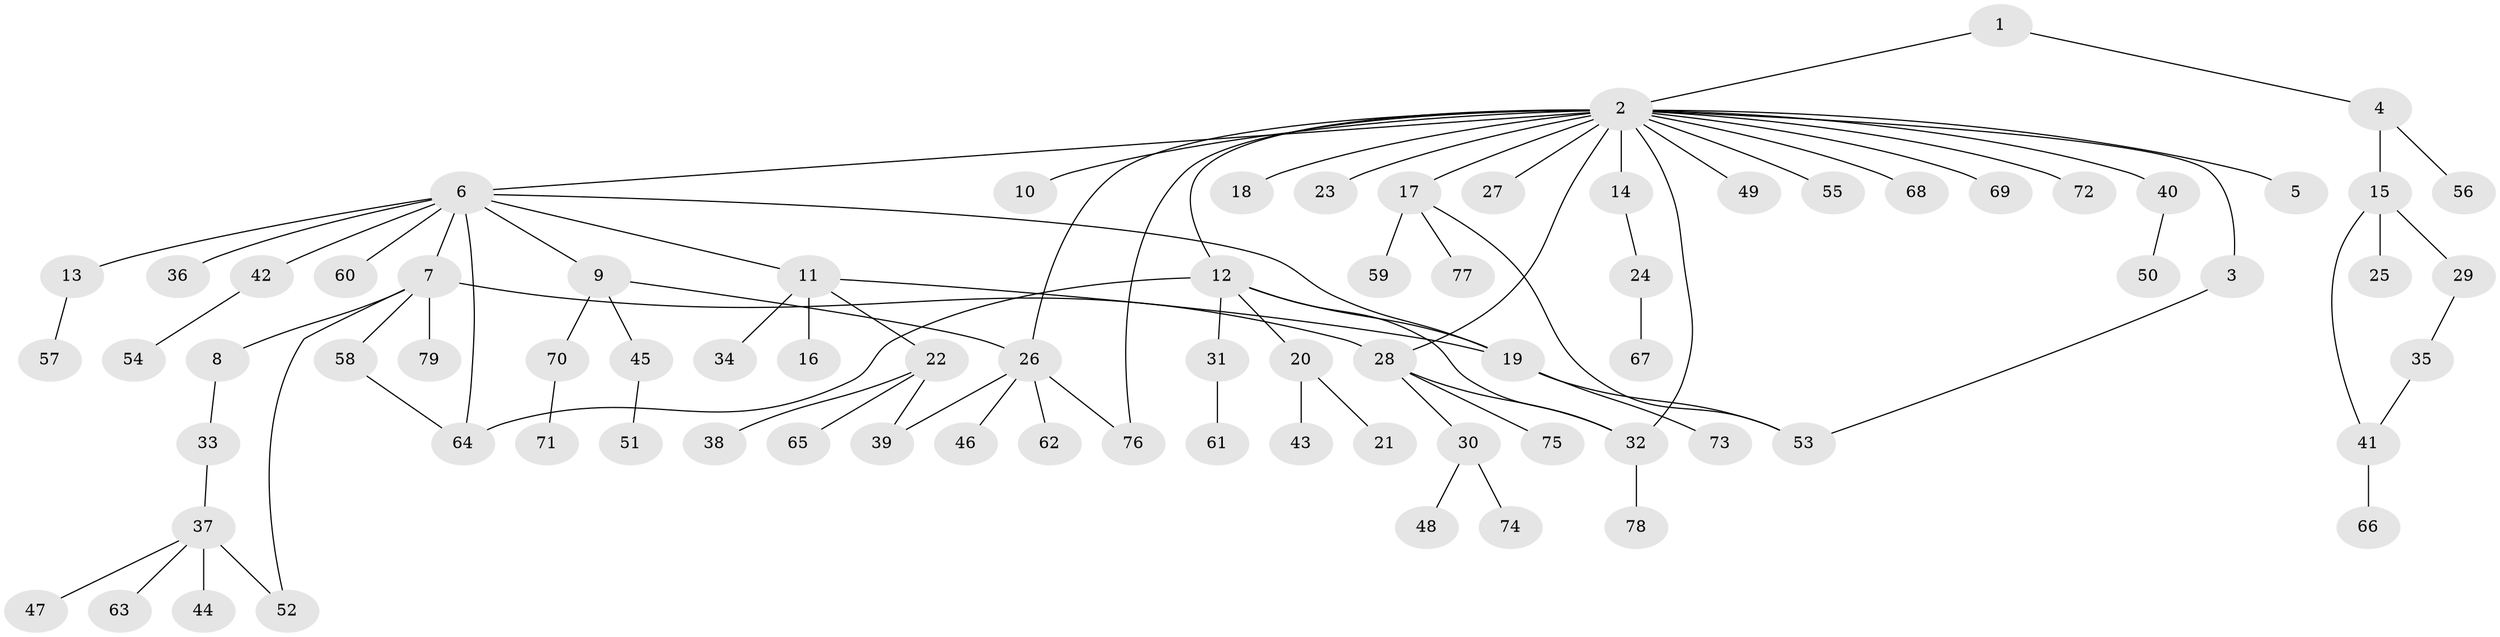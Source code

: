 // coarse degree distribution, {1: 0.717948717948718, 8: 0.02564102564102564, 7: 0.02564102564102564, 4: 0.15384615384615385, 2: 0.05128205128205128, 15: 0.02564102564102564}
// Generated by graph-tools (version 1.1) at 2025/50/03/04/25 21:50:39]
// undirected, 79 vertices, 92 edges
graph export_dot {
graph [start="1"]
  node [color=gray90,style=filled];
  1;
  2;
  3;
  4;
  5;
  6;
  7;
  8;
  9;
  10;
  11;
  12;
  13;
  14;
  15;
  16;
  17;
  18;
  19;
  20;
  21;
  22;
  23;
  24;
  25;
  26;
  27;
  28;
  29;
  30;
  31;
  32;
  33;
  34;
  35;
  36;
  37;
  38;
  39;
  40;
  41;
  42;
  43;
  44;
  45;
  46;
  47;
  48;
  49;
  50;
  51;
  52;
  53;
  54;
  55;
  56;
  57;
  58;
  59;
  60;
  61;
  62;
  63;
  64;
  65;
  66;
  67;
  68;
  69;
  70;
  71;
  72;
  73;
  74;
  75;
  76;
  77;
  78;
  79;
  1 -- 2;
  1 -- 4;
  2 -- 3;
  2 -- 5;
  2 -- 6;
  2 -- 10;
  2 -- 12;
  2 -- 14;
  2 -- 17;
  2 -- 18;
  2 -- 23;
  2 -- 26;
  2 -- 27;
  2 -- 28;
  2 -- 32;
  2 -- 40;
  2 -- 49;
  2 -- 55;
  2 -- 68;
  2 -- 69;
  2 -- 72;
  2 -- 76;
  3 -- 53;
  4 -- 15;
  4 -- 56;
  6 -- 7;
  6 -- 9;
  6 -- 11;
  6 -- 13;
  6 -- 19;
  6 -- 36;
  6 -- 42;
  6 -- 60;
  6 -- 64;
  7 -- 8;
  7 -- 28;
  7 -- 52;
  7 -- 58;
  7 -- 79;
  8 -- 33;
  9 -- 26;
  9 -- 45;
  9 -- 70;
  11 -- 16;
  11 -- 19;
  11 -- 22;
  11 -- 34;
  12 -- 19;
  12 -- 20;
  12 -- 31;
  12 -- 32;
  12 -- 64;
  13 -- 57;
  14 -- 24;
  15 -- 25;
  15 -- 29;
  15 -- 41;
  17 -- 53;
  17 -- 59;
  17 -- 77;
  19 -- 53;
  19 -- 73;
  20 -- 21;
  20 -- 43;
  22 -- 38;
  22 -- 39;
  22 -- 65;
  24 -- 67;
  26 -- 39;
  26 -- 46;
  26 -- 62;
  26 -- 76;
  28 -- 30;
  28 -- 32;
  28 -- 75;
  29 -- 35;
  30 -- 48;
  30 -- 74;
  31 -- 61;
  32 -- 78;
  33 -- 37;
  35 -- 41;
  37 -- 44;
  37 -- 47;
  37 -- 52;
  37 -- 63;
  40 -- 50;
  41 -- 66;
  42 -- 54;
  45 -- 51;
  58 -- 64;
  70 -- 71;
}
